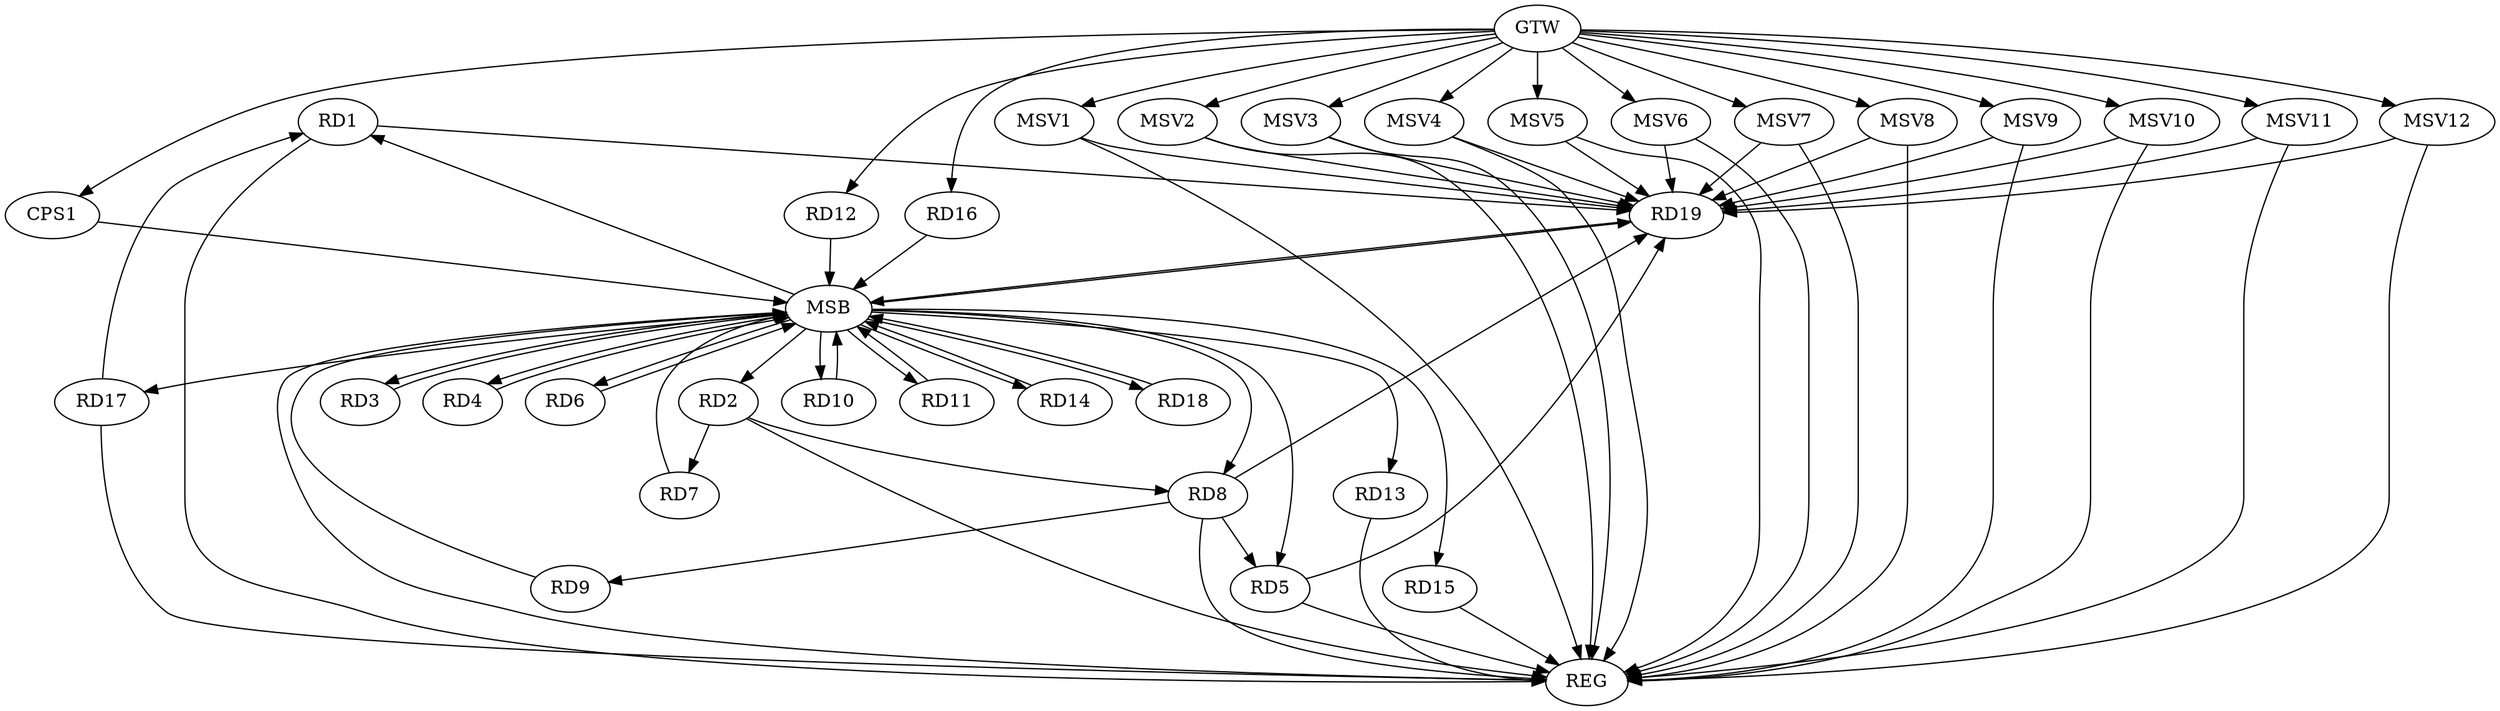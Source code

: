 strict digraph G {
  RD1 [ label="RD1" ];
  RD2 [ label="RD2" ];
  RD3 [ label="RD3" ];
  RD4 [ label="RD4" ];
  RD5 [ label="RD5" ];
  RD6 [ label="RD6" ];
  RD7 [ label="RD7" ];
  RD8 [ label="RD8" ];
  RD9 [ label="RD9" ];
  RD10 [ label="RD10" ];
  RD11 [ label="RD11" ];
  RD12 [ label="RD12" ];
  RD13 [ label="RD13" ];
  RD14 [ label="RD14" ];
  RD15 [ label="RD15" ];
  RD16 [ label="RD16" ];
  RD17 [ label="RD17" ];
  RD18 [ label="RD18" ];
  RD19 [ label="RD19" ];
  CPS1 [ label="CPS1" ];
  GTW [ label="GTW" ];
  REG [ label="REG" ];
  MSB [ label="MSB" ];
  MSV1 [ label="MSV1" ];
  MSV2 [ label="MSV2" ];
  MSV3 [ label="MSV3" ];
  MSV4 [ label="MSV4" ];
  MSV5 [ label="MSV5" ];
  MSV6 [ label="MSV6" ];
  MSV7 [ label="MSV7" ];
  MSV8 [ label="MSV8" ];
  MSV9 [ label="MSV9" ];
  MSV10 [ label="MSV10" ];
  MSV11 [ label="MSV11" ];
  MSV12 [ label="MSV12" ];
  RD17 -> RD1;
  RD1 -> RD19;
  RD2 -> RD7;
  RD2 -> RD8;
  RD8 -> RD5;
  RD5 -> RD19;
  RD8 -> RD9;
  RD8 -> RD19;
  GTW -> RD12;
  GTW -> RD16;
  GTW -> CPS1;
  RD1 -> REG;
  RD2 -> REG;
  RD5 -> REG;
  RD8 -> REG;
  RD13 -> REG;
  RD15 -> REG;
  RD17 -> REG;
  RD3 -> MSB;
  MSB -> RD13;
  MSB -> REG;
  RD4 -> MSB;
  MSB -> RD1;
  MSB -> RD3;
  MSB -> RD5;
  MSB -> RD8;
  MSB -> RD14;
  MSB -> RD18;
  RD6 -> MSB;
  MSB -> RD19;
  RD7 -> MSB;
  RD9 -> MSB;
  MSB -> RD17;
  RD10 -> MSB;
  MSB -> RD2;
  MSB -> RD4;
  MSB -> RD11;
  RD11 -> MSB;
  MSB -> RD15;
  RD12 -> MSB;
  MSB -> RD10;
  RD14 -> MSB;
  RD16 -> MSB;
  RD18 -> MSB;
  RD19 -> MSB;
  MSB -> RD6;
  CPS1 -> MSB;
  MSV1 -> RD19;
  GTW -> MSV1;
  MSV1 -> REG;
  MSV2 -> RD19;
  GTW -> MSV2;
  MSV2 -> REG;
  MSV3 -> RD19;
  MSV4 -> RD19;
  GTW -> MSV3;
  MSV3 -> REG;
  GTW -> MSV4;
  MSV4 -> REG;
  MSV5 -> RD19;
  MSV6 -> RD19;
  GTW -> MSV5;
  MSV5 -> REG;
  GTW -> MSV6;
  MSV6 -> REG;
  MSV7 -> RD19;
  GTW -> MSV7;
  MSV7 -> REG;
  MSV8 -> RD19;
  GTW -> MSV8;
  MSV8 -> REG;
  MSV9 -> RD19;
  MSV10 -> RD19;
  MSV11 -> RD19;
  GTW -> MSV9;
  MSV9 -> REG;
  GTW -> MSV10;
  MSV10 -> REG;
  GTW -> MSV11;
  MSV11 -> REG;
  MSV12 -> RD19;
  GTW -> MSV12;
  MSV12 -> REG;
}
